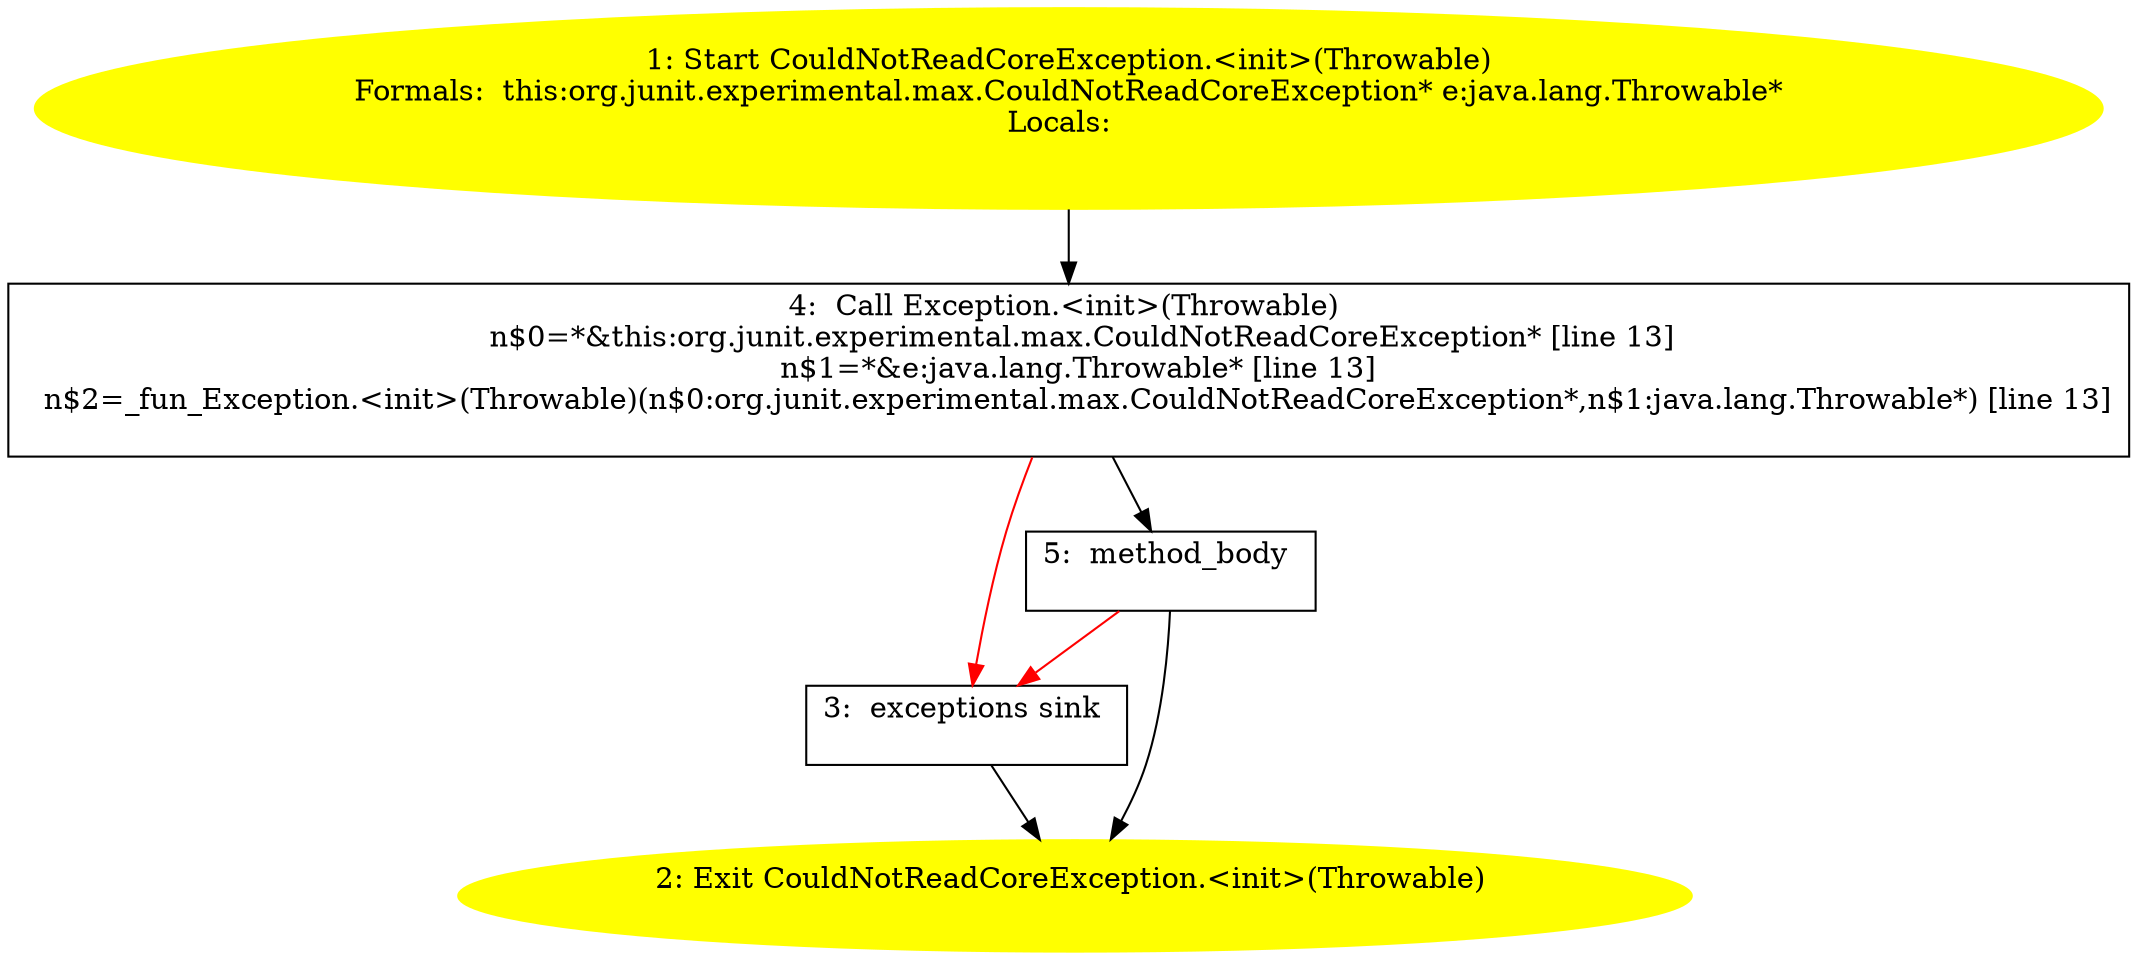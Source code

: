 /* @generated */
digraph cfg {
"org.junit.experimental.max.CouldNotReadCoreException.<init>(java.lang.Throwable).4a9aeab99b0c0deb697adf01d0633a57_1" [label="1: Start CouldNotReadCoreException.<init>(Throwable)\nFormals:  this:org.junit.experimental.max.CouldNotReadCoreException* e:java.lang.Throwable*\nLocals:  \n  " color=yellow style=filled]
	

	 "org.junit.experimental.max.CouldNotReadCoreException.<init>(java.lang.Throwable).4a9aeab99b0c0deb697adf01d0633a57_1" -> "org.junit.experimental.max.CouldNotReadCoreException.<init>(java.lang.Throwable).4a9aeab99b0c0deb697adf01d0633a57_4" ;
"org.junit.experimental.max.CouldNotReadCoreException.<init>(java.lang.Throwable).4a9aeab99b0c0deb697adf01d0633a57_2" [label="2: Exit CouldNotReadCoreException.<init>(Throwable) \n  " color=yellow style=filled]
	

"org.junit.experimental.max.CouldNotReadCoreException.<init>(java.lang.Throwable).4a9aeab99b0c0deb697adf01d0633a57_3" [label="3:  exceptions sink \n  " shape="box"]
	

	 "org.junit.experimental.max.CouldNotReadCoreException.<init>(java.lang.Throwable).4a9aeab99b0c0deb697adf01d0633a57_3" -> "org.junit.experimental.max.CouldNotReadCoreException.<init>(java.lang.Throwable).4a9aeab99b0c0deb697adf01d0633a57_2" ;
"org.junit.experimental.max.CouldNotReadCoreException.<init>(java.lang.Throwable).4a9aeab99b0c0deb697adf01d0633a57_4" [label="4:  Call Exception.<init>(Throwable) \n   n$0=*&this:org.junit.experimental.max.CouldNotReadCoreException* [line 13]\n  n$1=*&e:java.lang.Throwable* [line 13]\n  n$2=_fun_Exception.<init>(Throwable)(n$0:org.junit.experimental.max.CouldNotReadCoreException*,n$1:java.lang.Throwable*) [line 13]\n " shape="box"]
	

	 "org.junit.experimental.max.CouldNotReadCoreException.<init>(java.lang.Throwable).4a9aeab99b0c0deb697adf01d0633a57_4" -> "org.junit.experimental.max.CouldNotReadCoreException.<init>(java.lang.Throwable).4a9aeab99b0c0deb697adf01d0633a57_5" ;
	 "org.junit.experimental.max.CouldNotReadCoreException.<init>(java.lang.Throwable).4a9aeab99b0c0deb697adf01d0633a57_4" -> "org.junit.experimental.max.CouldNotReadCoreException.<init>(java.lang.Throwable).4a9aeab99b0c0deb697adf01d0633a57_3" [color="red" ];
"org.junit.experimental.max.CouldNotReadCoreException.<init>(java.lang.Throwable).4a9aeab99b0c0deb697adf01d0633a57_5" [label="5:  method_body \n  " shape="box"]
	

	 "org.junit.experimental.max.CouldNotReadCoreException.<init>(java.lang.Throwable).4a9aeab99b0c0deb697adf01d0633a57_5" -> "org.junit.experimental.max.CouldNotReadCoreException.<init>(java.lang.Throwable).4a9aeab99b0c0deb697adf01d0633a57_2" ;
	 "org.junit.experimental.max.CouldNotReadCoreException.<init>(java.lang.Throwable).4a9aeab99b0c0deb697adf01d0633a57_5" -> "org.junit.experimental.max.CouldNotReadCoreException.<init>(java.lang.Throwable).4a9aeab99b0c0deb697adf01d0633a57_3" [color="red" ];
}
